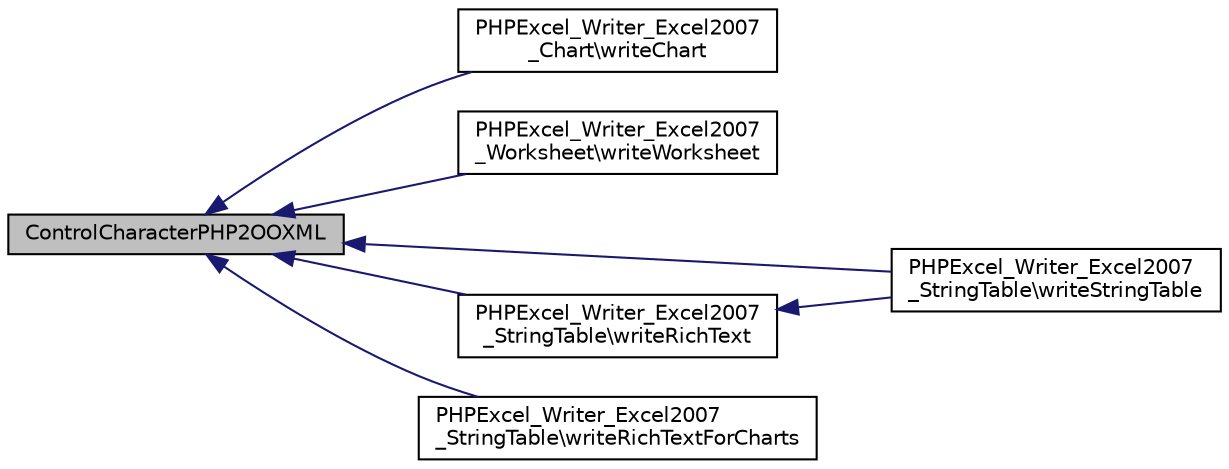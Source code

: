 digraph "ControlCharacterPHP2OOXML"
{
  edge [fontname="Helvetica",fontsize="10",labelfontname="Helvetica",labelfontsize="10"];
  node [fontname="Helvetica",fontsize="10",shape=record];
  rankdir="LR";
  Node6 [label="ControlCharacterPHP2OOXML",height=0.2,width=0.4,color="black", fillcolor="grey75", style="filled", fontcolor="black"];
  Node6 -> Node7 [dir="back",color="midnightblue",fontsize="10",style="solid",fontname="Helvetica"];
  Node7 [label="PHPExcel_Writer_Excel2007\l_Chart\\writeChart",height=0.2,width=0.4,color="black", fillcolor="white", style="filled",URL="$class_p_h_p_excel___writer___excel2007___chart.html#a1357cd7f946c0d463cea7efb61c029e3"];
  Node6 -> Node8 [dir="back",color="midnightblue",fontsize="10",style="solid",fontname="Helvetica"];
  Node8 [label="PHPExcel_Writer_Excel2007\l_Worksheet\\writeWorksheet",height=0.2,width=0.4,color="black", fillcolor="white", style="filled",URL="$class_p_h_p_excel___writer___excel2007___worksheet.html#a9adbdd202d536935ff25eb87c99fa7e9"];
  Node6 -> Node9 [dir="back",color="midnightblue",fontsize="10",style="solid",fontname="Helvetica"];
  Node9 [label="PHPExcel_Writer_Excel2007\l_StringTable\\writeStringTable",height=0.2,width=0.4,color="black", fillcolor="white", style="filled",URL="$class_p_h_p_excel___writer___excel2007___string_table.html#a1f946b26d408204a3c0888843bbd734b"];
  Node6 -> Node10 [dir="back",color="midnightblue",fontsize="10",style="solid",fontname="Helvetica"];
  Node10 [label="PHPExcel_Writer_Excel2007\l_StringTable\\writeRichText",height=0.2,width=0.4,color="black", fillcolor="white", style="filled",URL="$class_p_h_p_excel___writer___excel2007___string_table.html#a8b77e737b7c0482201ab2bd58770c96d"];
  Node10 -> Node9 [dir="back",color="midnightblue",fontsize="10",style="solid",fontname="Helvetica"];
  Node6 -> Node11 [dir="back",color="midnightblue",fontsize="10",style="solid",fontname="Helvetica"];
  Node11 [label="PHPExcel_Writer_Excel2007\l_StringTable\\writeRichTextForCharts",height=0.2,width=0.4,color="black", fillcolor="white", style="filled",URL="$class_p_h_p_excel___writer___excel2007___string_table.html#ac333d95ef99b8133cf99d95d1a8d71ed"];
}
